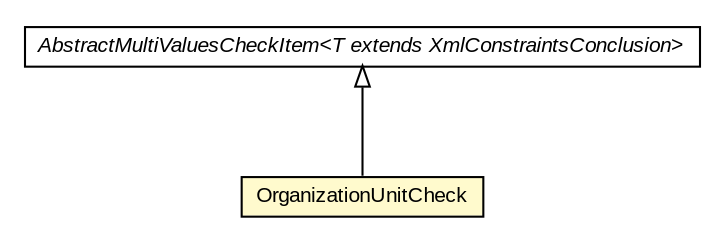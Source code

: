 #!/usr/local/bin/dot
#
# Class diagram 
# Generated by UMLGraph version R5_6-24-gf6e263 (http://www.umlgraph.org/)
#

digraph G {
	edge [fontname="arial",fontsize=10,labelfontname="arial",labelfontsize=10];
	node [fontname="arial",fontsize=10,shape=plaintext];
	nodesep=0.25;
	ranksep=0.5;
	// eu.europa.esig.dss.validation.process.bbb.AbstractMultiValuesCheckItem<T extends eu.europa.esig.dss.jaxb.detailedreport.XmlConstraintsConclusion>
	c467997 [label=<<table title="eu.europa.esig.dss.validation.process.bbb.AbstractMultiValuesCheckItem" border="0" cellborder="1" cellspacing="0" cellpadding="2" port="p" href="../../../AbstractMultiValuesCheckItem.html">
		<tr><td><table border="0" cellspacing="0" cellpadding="1">
<tr><td align="center" balign="center"><font face="arial italic"> AbstractMultiValuesCheckItem&lt;T extends XmlConstraintsConclusion&gt; </font></td></tr>
		</table></td></tr>
		</table>>, URL="../../../AbstractMultiValuesCheckItem.html", fontname="arial", fontcolor="black", fontsize=10.0];
	// eu.europa.esig.dss.validation.process.bbb.xcv.sub.checks.OrganizationUnitCheck
	c468054 [label=<<table title="eu.europa.esig.dss.validation.process.bbb.xcv.sub.checks.OrganizationUnitCheck" border="0" cellborder="1" cellspacing="0" cellpadding="2" port="p" bgcolor="lemonChiffon" href="./OrganizationUnitCheck.html">
		<tr><td><table border="0" cellspacing="0" cellpadding="1">
<tr><td align="center" balign="center"> OrganizationUnitCheck </td></tr>
		</table></td></tr>
		</table>>, URL="./OrganizationUnitCheck.html", fontname="arial", fontcolor="black", fontsize=10.0];
	//eu.europa.esig.dss.validation.process.bbb.xcv.sub.checks.OrganizationUnitCheck extends eu.europa.esig.dss.validation.process.bbb.AbstractMultiValuesCheckItem<eu.europa.esig.dss.jaxb.detailedreport.XmlSubXCV>
	c467997:p -> c468054:p [dir=back,arrowtail=empty];
}

